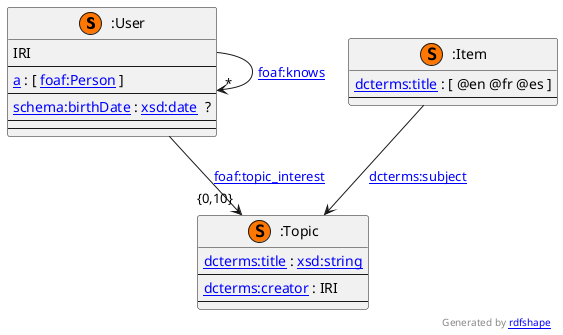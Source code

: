 @startuml
class ":User" as 0 <<(S,#FF7700)>> [[http://example.org/User :User]] {
IRI
--
[[http://www.w3.org/1999/02/22-rdf-syntax-ns#type a]] : [ [[http://xmlns.com/foaf/0.1/Person foaf:Person]] ]  
--
[[http://schema.org/birthDate schema:birthDate]] : [[http://www.w3.org/2001/XMLSchema#date xsd:date]]  ?
--
--
}
class ":Topic" as 1 <<(S,#FF7700)>> [[http://example.org/Topic :Topic]] {
[[http://purl.org/dc/terms/title dcterms:title]] : [[http://www.w3.org/2001/XMLSchema#string xsd:string]]   
--
[[http://purl.org/dc/terms/creator dcterms:creator]] : IRI  
--
}
class ":Item" as 2 <<(S,#FF7700)>> [[http://example.org/Item :Item]] {
[[http://purl.org/dc/terms/title dcterms:title]] : [ @en @fr @es ]  
--
}
2 --> " " 1 : [[http://purl.org/dc/terms/subject dcterms:subject]]
0 --> "*" 0 : [[http://xmlns.com/foaf/0.1/knows foaf:knows]]
0 --> "{0,10}" 1 : [[http://xmlns.com/foaf/0.1/topic_interest foaf:topic_interest]]

right footer Generated by [[http://rdfshape.weso.es rdfshape]]
@enduml
